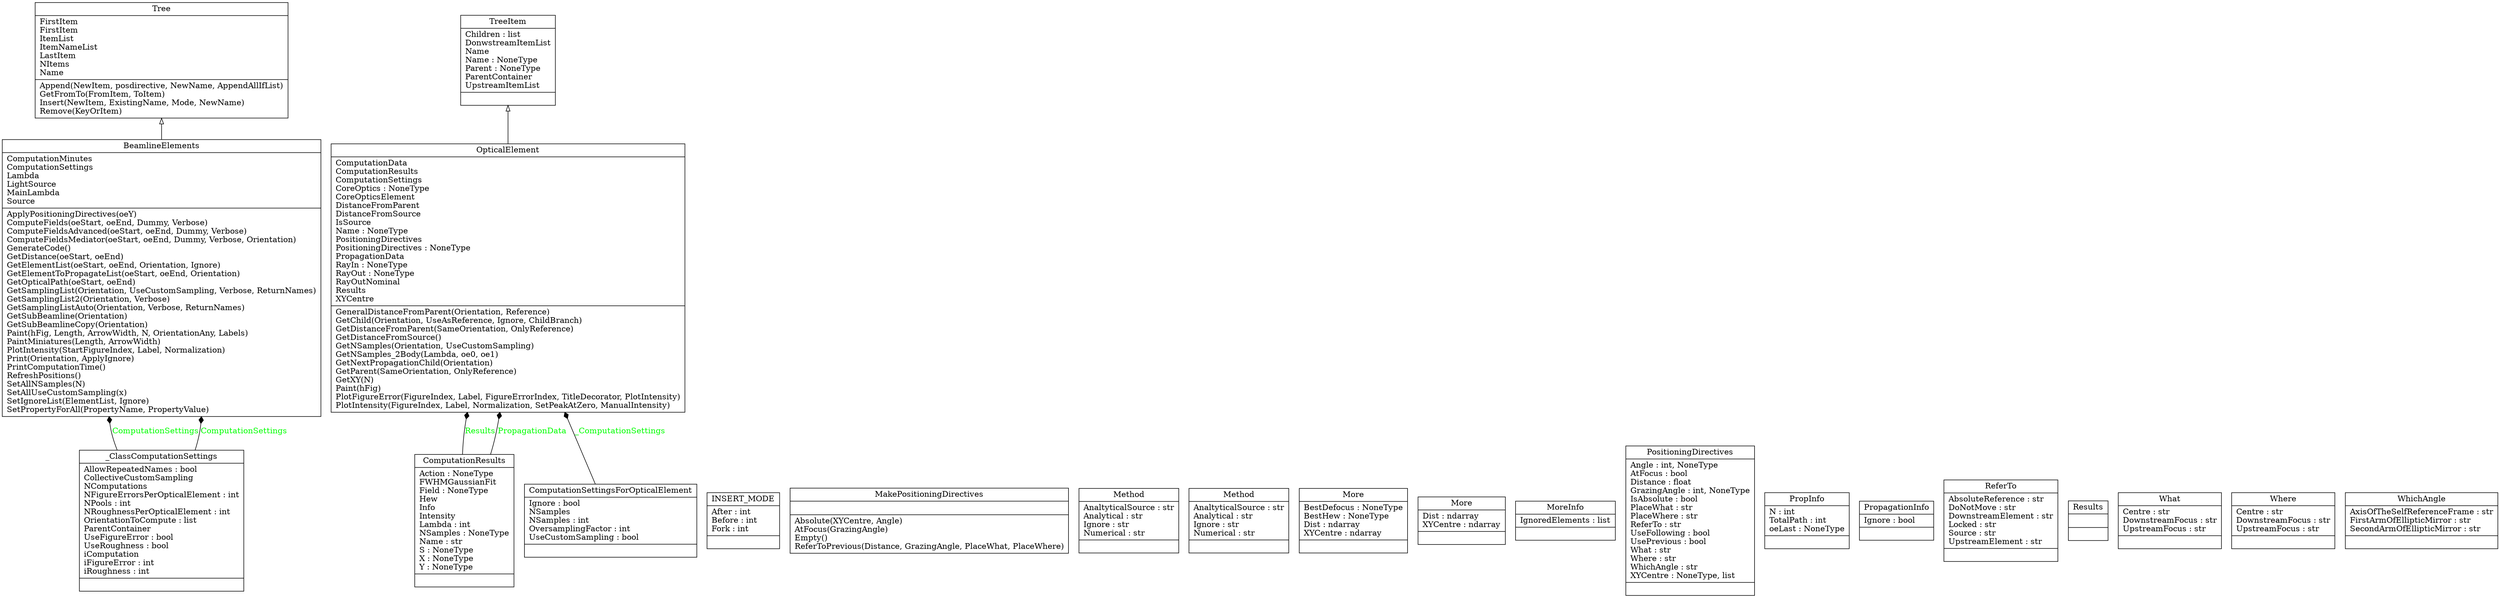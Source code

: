 digraph "classes" {
charset="utf-8"
rankdir=BT
"0" [label="{BeamlineElements|ComputationMinutes\lComputationSettings\lLambda\lLightSource\lMainLambda\lSource\l|ApplyPositioningDirectives(oeY)\lComputeFields(oeStart, oeEnd, Dummy, Verbose)\lComputeFieldsAdvanced(oeStart, oeEnd, Dummy, Verbose)\lComputeFieldsMediator(oeStart, oeEnd, Dummy, Verbose, Orientation)\lGenerateCode()\lGetDistance(oeStart, oeEnd)\lGetElementList(oeStart, oeEnd, Orientation, Ignore)\lGetElementToPropagateList(oeStart, oeEnd, Orientation)\lGetOpticalPath(oeStart, oeEnd)\lGetSamplingList(Orientation, UseCustomSampling, Verbose, ReturnNames)\lGetSamplingList2(Orientation, Verbose)\lGetSamplingListAuto(Orientation, Verbose, ReturnNames)\lGetSubBeamline(Orientation)\lGetSubBeamlineCopy(Orientation)\lPaint(hFig, Length, ArrowWidth, N, OrientationAny, Labels)\lPaintMiniatures(Length, ArrowWidth)\lPlotIntensity(StartFigureIndex, Label, Normalization)\lPrint(Orientation, ApplyIgnore)\lPrintComputationTime()\lRefreshPositions()\lSetAllNSamples(N)\lSetAllUseCustomSampling(x)\lSetIgnoreList(ElementList, Ignore)\lSetPropertyForAll(PropertyName, PropertyValue)\l}", shape="record"];
"1" [label="{ComputationResults|Action : NoneType\lFWHMGaussianFit\lField : NoneType\lHew\lInfo\lIntensity\lLambda : int\lNSamples : NoneType\lName : str\lS : NoneType\lX : NoneType\lY : NoneType\l|}", shape="record"];
"2" [label="{ComputationSettingsForOpticalElement|Ignore : bool\lNSamples\lNSamples : int\lOversamplingFactor : int\lUseCustomSampling : bool\l|}", shape="record"];
"3" [label="{INSERT_MODE|After : int\lBefore : int\lFork : int\l|}", shape="record"];
"4" [label="{MakePositioningDirectives|\l|Absolute(XYCentre, Angle)\lAtFocus(GrazingAngle)\lEmpty()\lReferToPrevious(Distance, GrazingAngle, PlaceWhat, PlaceWhere)\l}", shape="record"];
"5" [label="{Method|AnaltyticalSource : str\lAnalytical : str\lIgnore : str\lNumerical : str\l|}", shape="record"];
"6" [label="{Method|AnaltyticalSource : str\lAnalytical : str\lIgnore : str\lNumerical : str\l|}", shape="record"];
"7" [label="{More|BestDefocus : NoneType\lBestHew : NoneType\lDist : ndarray\lXYCentre : ndarray\l|}", shape="record"];
"8" [label="{More|Dist : ndarray\lXYCentre : ndarray\l|}", shape="record"];
"9" [label="{MoreInfo|IgnoredElements : list\l|}", shape="record"];
"10" [label="{OpticalElement|ComputationData\lComputationResults\lComputationSettings\lCoreOptics : NoneType\lCoreOpticsElement\lDistanceFromParent\lDistanceFromSource\lIsSource\lName : NoneType\lPositioningDirectives\lPositioningDirectives : NoneType\lPropagationData\lRayIn : NoneType\lRayOut : NoneType\lRayOutNominal\lResults\lXYCentre\l|GeneralDistanceFromParent(Orientation, Reference)\lGetChild(Orientation, UseAsReference, Ignore, ChildBranch)\lGetDistanceFromParent(SameOrientation, OnlyReference)\lGetDistanceFromSource()\lGetNSamples(Orientation, UseCustomSampling)\lGetNSamples_2Body(Lambda, oe0, oe1)\lGetNextPropagationChild(Orientation)\lGetParent(SameOrientation, OnlyReference)\lGetXY(N)\lPaint(hFig)\lPlotFigureError(FigureIndex, Label, FigureErrorIndex, TitleDecorator, PlotIntensity)\lPlotIntensity(FigureIndex, Label, Normalization, SetPeakAtZero, ManualIntensity)\l}", shape="record"];
"11" [label="{PositioningDirectives|Angle : int, NoneType\lAtFocus : bool\lDistance : float\lGrazingAngle : int, NoneType\lIsAbsolute : bool\lPlaceWhat : str\lPlaceWhere : str\lReferTo : str\lUseFollowing : bool\lUsePrevious : bool\lWhat : str\lWhere : str\lWhichAngle : str\lXYCentre : NoneType, list\l|}", shape="record"];
"12" [label="{PropInfo|N : int\lTotalPath : int\loeLast : NoneType\l|}", shape="record"];
"13" [label="{PropagationInfo|Ignore : bool\l|}", shape="record"];
"14" [label="{ReferTo|AbsoluteReference : str\lDoNotMove : str\lDownstreamElement : str\lLocked : str\lSource : str\lUpstreamElement : str\l|}", shape="record"];
"15" [label="{Results|\l|}", shape="record"];
"16" [label="{Tree|FirstItem\lFirstItem\lItemList\lItemNameList\lLastItem\lNItems\lName\l|Append(NewItem, posdirective, NewName, AppendAllIfList)\lGetFromTo(FromItem, ToItem)\lInsert(NewItem, ExistingName, Mode, NewName)\lRemove(KeyOrItem)\l}", shape="record"];
"17" [label="{TreeItem|Children : list\lDonwstreamItemList\lName\lName : NoneType\lParent : NoneType\lParentContainer\lUpstreamItemList\l|}", shape="record"];
"18" [label="{What|Centre : str\lDownstreamFocus : str\lUpstreamFocus : str\l|}", shape="record"];
"19" [label="{Where|Centre : str\lDownstreamFocus : str\lUpstreamFocus : str\l|}", shape="record"];
"20" [label="{WhichAngle|AxisOfTheSelfReferenceFrame : str\lFirstArmOfEllipticMirror : str\lSecondArmOfEllipticMirror : str\l|}", shape="record"];
"21" [label="{_ClassComputationSettings|AllowRepeatedNames : bool\lCollectiveCustomSampling\lNComputations\lNFigureErrorsPerOpticalElement : int\lNPools : int\lNRoughnessPerOpticalElement : int\lOrientationToCompute : list\lParentContainer\lUseFigureError : bool\lUseRoughness : bool\liComputation\liFigureError : int\liRoughness : int\l|}", shape="record"];
"0" -> "16" [arrowhead="empty", arrowtail="none"];
"10" -> "17" [arrowhead="empty", arrowtail="none"];
"1" -> "10" [arrowhead="diamond", arrowtail="none", fontcolor="green", label="Results", style="solid"];
"1" -> "10" [arrowhead="diamond", arrowtail="none", fontcolor="green", label="PropagationData", style="solid"];
"2" -> "10" [arrowhead="diamond", arrowtail="none", fontcolor="green", label="_ComputationSettings", style="solid"];
"21" -> "0" [arrowhead="diamond", arrowtail="none", fontcolor="green", label="ComputationSettings", style="solid"];
"21" -> "0" [arrowhead="diamond", arrowtail="none", fontcolor="green", label="ComputationSettings", style="solid"];
}

